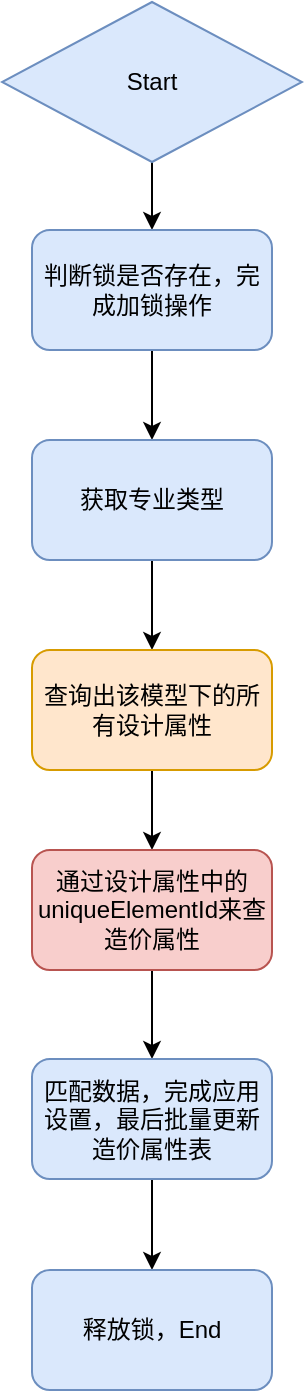 <mxfile version="24.0.1" type="github">
  <diagram name="第 1 页" id="A8sIAYxdoXAtrlfPjnJ8">
    <mxGraphModel dx="1100" dy="793" grid="1" gridSize="10" guides="1" tooltips="1" connect="1" arrows="1" fold="1" page="1" pageScale="1" pageWidth="827" pageHeight="1169" math="0" shadow="0">
      <root>
        <mxCell id="0" />
        <mxCell id="1" parent="0" />
        <mxCell id="24k0t_cURbyy36AjtF2K-3" style="edgeStyle=orthogonalEdgeStyle;rounded=0;orthogonalLoop=1;jettySize=auto;html=1;entryX=0.5;entryY=0;entryDx=0;entryDy=0;" edge="1" parent="1" source="24k0t_cURbyy36AjtF2K-2" target="24k0t_cURbyy36AjtF2K-4">
          <mxGeometry relative="1" as="geometry">
            <mxPoint x="355" y="180" as="targetPoint" />
          </mxGeometry>
        </mxCell>
        <mxCell id="24k0t_cURbyy36AjtF2K-2" value="Start" style="rhombus;whiteSpace=wrap;html=1;fillColor=#dae8fc;strokeColor=#6c8ebf;" vertex="1" parent="1">
          <mxGeometry x="280" y="56" width="150" height="80" as="geometry" />
        </mxCell>
        <mxCell id="24k0t_cURbyy36AjtF2K-13" style="edgeStyle=orthogonalEdgeStyle;rounded=0;orthogonalLoop=1;jettySize=auto;html=1;entryX=0.5;entryY=0;entryDx=0;entryDy=0;" edge="1" parent="1" source="24k0t_cURbyy36AjtF2K-4" target="24k0t_cURbyy36AjtF2K-7">
          <mxGeometry relative="1" as="geometry" />
        </mxCell>
        <mxCell id="24k0t_cURbyy36AjtF2K-4" value="判断锁是否存在，完成加锁操作" style="rounded=1;whiteSpace=wrap;html=1;fillColor=#dae8fc;strokeColor=#6c8ebf;" vertex="1" parent="1">
          <mxGeometry x="295" y="170" width="120" height="60" as="geometry" />
        </mxCell>
        <mxCell id="24k0t_cURbyy36AjtF2K-9" style="edgeStyle=orthogonalEdgeStyle;rounded=0;orthogonalLoop=1;jettySize=auto;html=1;entryX=0.5;entryY=0;entryDx=0;entryDy=0;" edge="1" parent="1" source="24k0t_cURbyy36AjtF2K-7" target="24k0t_cURbyy36AjtF2K-10">
          <mxGeometry relative="1" as="geometry">
            <mxPoint x="355" y="390" as="targetPoint" />
          </mxGeometry>
        </mxCell>
        <mxCell id="24k0t_cURbyy36AjtF2K-7" value="获取专业类型" style="rounded=1;whiteSpace=wrap;html=1;fillColor=#dae8fc;strokeColor=#6c8ebf;" vertex="1" parent="1">
          <mxGeometry x="295" y="275" width="120" height="60" as="geometry" />
        </mxCell>
        <mxCell id="24k0t_cURbyy36AjtF2K-12" style="edgeStyle=orthogonalEdgeStyle;rounded=0;orthogonalLoop=1;jettySize=auto;html=1;entryX=0.5;entryY=0;entryDx=0;entryDy=0;" edge="1" parent="1" source="24k0t_cURbyy36AjtF2K-10" target="24k0t_cURbyy36AjtF2K-11">
          <mxGeometry relative="1" as="geometry" />
        </mxCell>
        <mxCell id="24k0t_cURbyy36AjtF2K-10" value="查询出该模型下的所有设计属性" style="rounded=1;whiteSpace=wrap;html=1;fillColor=#ffe6cc;strokeColor=#d79b00;" vertex="1" parent="1">
          <mxGeometry x="295" y="380" width="120" height="60" as="geometry" />
        </mxCell>
        <mxCell id="24k0t_cURbyy36AjtF2K-14" style="edgeStyle=orthogonalEdgeStyle;rounded=0;orthogonalLoop=1;jettySize=auto;html=1;entryX=0.5;entryY=0;entryDx=0;entryDy=0;" edge="1" parent="1" source="24k0t_cURbyy36AjtF2K-11" target="24k0t_cURbyy36AjtF2K-15">
          <mxGeometry relative="1" as="geometry">
            <mxPoint x="355" y="580" as="targetPoint" />
          </mxGeometry>
        </mxCell>
        <mxCell id="24k0t_cURbyy36AjtF2K-11" value="通过设计属性中的uniqueElementId来查造价属性" style="rounded=1;whiteSpace=wrap;html=1;fillColor=#f8cecc;strokeColor=#b85450;" vertex="1" parent="1">
          <mxGeometry x="295" y="480" width="120" height="60" as="geometry" />
        </mxCell>
        <mxCell id="24k0t_cURbyy36AjtF2K-16" style="edgeStyle=orthogonalEdgeStyle;rounded=0;orthogonalLoop=1;jettySize=auto;html=1;entryX=0.5;entryY=0;entryDx=0;entryDy=0;" edge="1" parent="1" source="24k0t_cURbyy36AjtF2K-15" target="24k0t_cURbyy36AjtF2K-18">
          <mxGeometry relative="1" as="geometry">
            <mxPoint x="355" y="680" as="targetPoint" />
          </mxGeometry>
        </mxCell>
        <mxCell id="24k0t_cURbyy36AjtF2K-15" value="匹配数据，完成应用设置，最后批量更新造价属性表" style="rounded=1;whiteSpace=wrap;html=1;fillColor=#dae8fc;strokeColor=#6c8ebf;" vertex="1" parent="1">
          <mxGeometry x="295" y="584.5" width="120" height="60" as="geometry" />
        </mxCell>
        <mxCell id="24k0t_cURbyy36AjtF2K-18" value="释放锁，End" style="rounded=1;whiteSpace=wrap;html=1;fillColor=#dae8fc;strokeColor=#6c8ebf;" vertex="1" parent="1">
          <mxGeometry x="295" y="690" width="120" height="60" as="geometry" />
        </mxCell>
      </root>
    </mxGraphModel>
  </diagram>
</mxfile>
